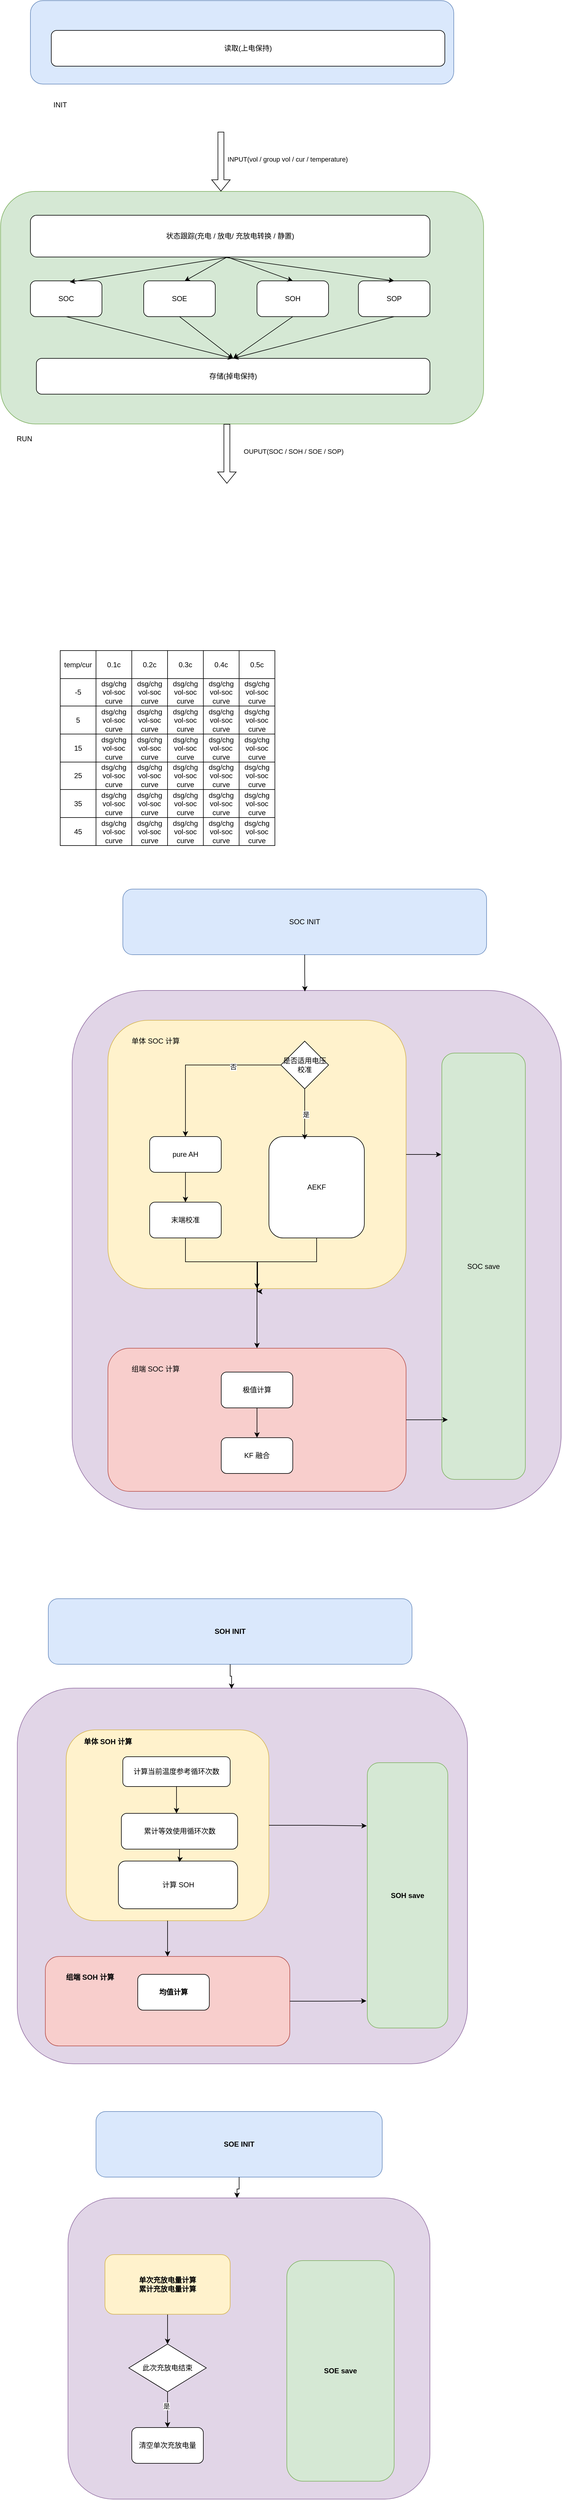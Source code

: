 <mxfile version="26.0.4">
  <diagram name="Page-1" id="31JKt_lZGiEf4TpAlraY">
    <mxGraphModel dx="1433" dy="1161" grid="1" gridSize="10" guides="1" tooltips="1" connect="1" arrows="1" fold="1" page="1" pageScale="1" pageWidth="850" pageHeight="1100" math="0" shadow="0">
      <root>
        <mxCell id="0" />
        <mxCell id="1" parent="0" />
        <mxCell id="JDpjnnhHoQwIafvol6ZJ-20" value="" style="rounded=1;whiteSpace=wrap;html=1;fillColor=#e1d5e7;strokeColor=#9673a6;" vertex="1" parent="1">
          <mxGeometry x="140" y="1710" width="820" height="870" as="geometry" />
        </mxCell>
        <mxCell id="1OvQ8xFT4X2jdjfE-QMB-2" value="" style="rounded=1;whiteSpace=wrap;html=1;fillColor=#d5e8d4;strokeColor=#82b366;" parent="1" vertex="1">
          <mxGeometry x="20" y="370" width="810" height="390" as="geometry" />
        </mxCell>
        <mxCell id="1OvQ8xFT4X2jdjfE-QMB-3" value="SOC" style="rounded=1;whiteSpace=wrap;html=1;" parent="1" vertex="1">
          <mxGeometry x="70" y="520" width="120" height="60" as="geometry" />
        </mxCell>
        <mxCell id="1OvQ8xFT4X2jdjfE-QMB-4" value="SOE" style="rounded=1;whiteSpace=wrap;html=1;" parent="1" vertex="1">
          <mxGeometry x="260" y="520" width="120" height="60" as="geometry" />
        </mxCell>
        <mxCell id="1OvQ8xFT4X2jdjfE-QMB-5" value="SOH" style="rounded=1;whiteSpace=wrap;html=1;" parent="1" vertex="1">
          <mxGeometry x="450" y="520" width="120" height="60" as="geometry" />
        </mxCell>
        <mxCell id="1OvQ8xFT4X2jdjfE-QMB-6" value="SOP" style="rounded=1;whiteSpace=wrap;html=1;" parent="1" vertex="1">
          <mxGeometry x="620" y="520" width="120" height="60" as="geometry" />
        </mxCell>
        <mxCell id="1OvQ8xFT4X2jdjfE-QMB-7" value="状态跟踪(充电 / 放电/ 充放电转换 / 静置)" style="rounded=1;whiteSpace=wrap;html=1;" parent="1" vertex="1">
          <mxGeometry x="70" y="410" width="670" height="70" as="geometry" />
        </mxCell>
        <mxCell id="1OvQ8xFT4X2jdjfE-QMB-8" value="存储(掉电保持)" style="rounded=1;whiteSpace=wrap;html=1;" parent="1" vertex="1">
          <mxGeometry x="80" y="650" width="660" height="60" as="geometry" />
        </mxCell>
        <mxCell id="1OvQ8xFT4X2jdjfE-QMB-9" value="" style="shape=flexArrow;endArrow=classic;html=1;rounded=0;" parent="1" edge="1">
          <mxGeometry width="50" height="50" relative="1" as="geometry">
            <mxPoint x="389.5" y="270" as="sourcePoint" />
            <mxPoint x="389.5" y="370" as="targetPoint" />
          </mxGeometry>
        </mxCell>
        <mxCell id="1OvQ8xFT4X2jdjfE-QMB-10" value="INPUT(vol / group vol / cur / temperature)" style="edgeLabel;html=1;align=center;verticalAlign=middle;resizable=0;points=[];" parent="1OvQ8xFT4X2jdjfE-QMB-9" vertex="1" connectable="0">
          <mxGeometry x="-0.08" y="1" relative="1" as="geometry">
            <mxPoint x="110" as="offset" />
          </mxGeometry>
        </mxCell>
        <mxCell id="1OvQ8xFT4X2jdjfE-QMB-13" value="" style="shape=flexArrow;endArrow=classic;html=1;rounded=0;" parent="1" edge="1">
          <mxGeometry width="50" height="50" relative="1" as="geometry">
            <mxPoint x="399.5" y="760" as="sourcePoint" />
            <mxPoint x="399.5" y="860" as="targetPoint" />
          </mxGeometry>
        </mxCell>
        <mxCell id="1OvQ8xFT4X2jdjfE-QMB-14" value="OUPUT(SOC / SOH / SOE / SOP)" style="edgeLabel;html=1;align=center;verticalAlign=middle;resizable=0;points=[];" parent="1OvQ8xFT4X2jdjfE-QMB-13" vertex="1" connectable="0">
          <mxGeometry x="-0.08" y="1" relative="1" as="geometry">
            <mxPoint x="110" as="offset" />
          </mxGeometry>
        </mxCell>
        <mxCell id="1OvQ8xFT4X2jdjfE-QMB-15" value="" style="rounded=1;whiteSpace=wrap;html=1;fillColor=#dae8fc;strokeColor=#6c8ebf;" parent="1" vertex="1">
          <mxGeometry x="70" y="50" width="710" height="140" as="geometry" />
        </mxCell>
        <mxCell id="1OvQ8xFT4X2jdjfE-QMB-17" value="RUN" style="text;html=1;align=center;verticalAlign=middle;whiteSpace=wrap;rounded=0;" parent="1" vertex="1">
          <mxGeometry x="30" y="770" width="60" height="30" as="geometry" />
        </mxCell>
        <mxCell id="1OvQ8xFT4X2jdjfE-QMB-18" value="读取(上电保持)" style="rounded=1;whiteSpace=wrap;html=1;" parent="1" vertex="1">
          <mxGeometry x="105" y="100" width="660" height="60" as="geometry" />
        </mxCell>
        <mxCell id="1OvQ8xFT4X2jdjfE-QMB-19" value="INIT" style="text;html=1;align=center;verticalAlign=middle;whiteSpace=wrap;rounded=0;" parent="1" vertex="1">
          <mxGeometry x="90" y="210" width="60" height="30" as="geometry" />
        </mxCell>
        <mxCell id="1OvQ8xFT4X2jdjfE-QMB-20" value="" style="endArrow=classic;html=1;rounded=0;entryX=0.551;entryY=0.033;entryDx=0;entryDy=0;entryPerimeter=0;exitX=0.5;exitY=1;exitDx=0;exitDy=0;" parent="1" source="1OvQ8xFT4X2jdjfE-QMB-7" target="1OvQ8xFT4X2jdjfE-QMB-3" edge="1">
          <mxGeometry width="50" height="50" relative="1" as="geometry">
            <mxPoint x="430" y="520" as="sourcePoint" />
            <mxPoint x="480" y="470" as="targetPoint" />
          </mxGeometry>
        </mxCell>
        <mxCell id="1OvQ8xFT4X2jdjfE-QMB-21" value="" style="endArrow=classic;html=1;rounded=0;entryX=0.572;entryY=0.006;entryDx=0;entryDy=0;entryPerimeter=0;" parent="1" target="1OvQ8xFT4X2jdjfE-QMB-4" edge="1">
          <mxGeometry width="50" height="50" relative="1" as="geometry">
            <mxPoint x="400" y="480" as="sourcePoint" />
            <mxPoint x="480" y="470" as="targetPoint" />
          </mxGeometry>
        </mxCell>
        <mxCell id="1OvQ8xFT4X2jdjfE-QMB-22" value="" style="endArrow=classic;html=1;rounded=0;entryX=0.5;entryY=0;entryDx=0;entryDy=0;" parent="1" target="1OvQ8xFT4X2jdjfE-QMB-5" edge="1">
          <mxGeometry width="50" height="50" relative="1" as="geometry">
            <mxPoint x="400" y="480" as="sourcePoint" />
            <mxPoint x="480" y="470" as="targetPoint" />
          </mxGeometry>
        </mxCell>
        <mxCell id="1OvQ8xFT4X2jdjfE-QMB-23" value="" style="endArrow=classic;html=1;rounded=0;exitX=0.493;exitY=1.017;exitDx=0;exitDy=0;exitPerimeter=0;entryX=0.5;entryY=0;entryDx=0;entryDy=0;" parent="1" source="1OvQ8xFT4X2jdjfE-QMB-7" target="1OvQ8xFT4X2jdjfE-QMB-6" edge="1">
          <mxGeometry width="50" height="50" relative="1" as="geometry">
            <mxPoint x="430" y="520" as="sourcePoint" />
            <mxPoint x="480" y="470" as="targetPoint" />
          </mxGeometry>
        </mxCell>
        <mxCell id="1OvQ8xFT4X2jdjfE-QMB-24" value="" style="endArrow=classic;html=1;rounded=0;exitX=0.5;exitY=1;exitDx=0;exitDy=0;entryX=0.5;entryY=0;entryDx=0;entryDy=0;" parent="1" source="1OvQ8xFT4X2jdjfE-QMB-3" target="1OvQ8xFT4X2jdjfE-QMB-8" edge="1">
          <mxGeometry width="50" height="50" relative="1" as="geometry">
            <mxPoint x="430" y="520" as="sourcePoint" />
            <mxPoint x="480" y="470" as="targetPoint" />
          </mxGeometry>
        </mxCell>
        <mxCell id="1OvQ8xFT4X2jdjfE-QMB-25" value="" style="endArrow=classic;html=1;rounded=0;exitX=0.5;exitY=1;exitDx=0;exitDy=0;entryX=0.5;entryY=0;entryDx=0;entryDy=0;" parent="1" source="1OvQ8xFT4X2jdjfE-QMB-4" target="1OvQ8xFT4X2jdjfE-QMB-8" edge="1">
          <mxGeometry width="50" height="50" relative="1" as="geometry">
            <mxPoint x="430" y="520" as="sourcePoint" />
            <mxPoint x="480" y="470" as="targetPoint" />
          </mxGeometry>
        </mxCell>
        <mxCell id="1OvQ8xFT4X2jdjfE-QMB-26" value="" style="endArrow=classic;html=1;rounded=0;exitX=0.5;exitY=1;exitDx=0;exitDy=0;entryX=0.5;entryY=0;entryDx=0;entryDy=0;" parent="1" source="1OvQ8xFT4X2jdjfE-QMB-5" target="1OvQ8xFT4X2jdjfE-QMB-8" edge="1">
          <mxGeometry width="50" height="50" relative="1" as="geometry">
            <mxPoint x="430" y="520" as="sourcePoint" />
            <mxPoint x="480" y="470" as="targetPoint" />
          </mxGeometry>
        </mxCell>
        <mxCell id="1OvQ8xFT4X2jdjfE-QMB-28" value="" style="endArrow=classic;html=1;rounded=0;exitX=0.5;exitY=1;exitDx=0;exitDy=0;entryX=0.5;entryY=0;entryDx=0;entryDy=0;" parent="1" source="1OvQ8xFT4X2jdjfE-QMB-6" target="1OvQ8xFT4X2jdjfE-QMB-8" edge="1">
          <mxGeometry width="50" height="50" relative="1" as="geometry">
            <mxPoint x="430" y="520" as="sourcePoint" />
            <mxPoint x="480" y="470" as="targetPoint" />
          </mxGeometry>
        </mxCell>
        <mxCell id="WwOm02AWMQxKELXexbng-1" value="" style="childLayout=tableLayout;recursiveResize=0;shadow=0;fillColor=none;" parent="1" vertex="1">
          <mxGeometry x="120" y="1140" width="180" height="140" as="geometry" />
        </mxCell>
        <mxCell id="WwOm02AWMQxKELXexbng-2" value="" style="shape=tableRow;horizontal=0;startSize=0;swimlaneHead=0;swimlaneBody=0;top=0;left=0;bottom=0;right=0;dropTarget=0;collapsible=0;recursiveResize=0;expand=0;fontStyle=0;fillColor=none;strokeColor=inherit;" parent="WwOm02AWMQxKELXexbng-1" vertex="1">
          <mxGeometry width="180" height="47" as="geometry" />
        </mxCell>
        <mxCell id="WwOm02AWMQxKELXexbng-3" value="temp/cur" style="connectable=0;recursiveResize=0;strokeColor=inherit;fillColor=none;align=center;whiteSpace=wrap;html=1;" parent="WwOm02AWMQxKELXexbng-2" vertex="1">
          <mxGeometry width="60" height="47" as="geometry">
            <mxRectangle width="60" height="47" as="alternateBounds" />
          </mxGeometry>
        </mxCell>
        <mxCell id="WwOm02AWMQxKELXexbng-4" value="0.1c" style="connectable=0;recursiveResize=0;strokeColor=inherit;fillColor=none;align=center;whiteSpace=wrap;html=1;" parent="WwOm02AWMQxKELXexbng-2" vertex="1">
          <mxGeometry x="60" width="60" height="47" as="geometry">
            <mxRectangle width="60" height="47" as="alternateBounds" />
          </mxGeometry>
        </mxCell>
        <mxCell id="WwOm02AWMQxKELXexbng-5" value="0.2c" style="connectable=0;recursiveResize=0;strokeColor=inherit;fillColor=none;align=center;whiteSpace=wrap;html=1;" parent="WwOm02AWMQxKELXexbng-2" vertex="1">
          <mxGeometry x="120" width="60" height="47" as="geometry">
            <mxRectangle width="60" height="47" as="alternateBounds" />
          </mxGeometry>
        </mxCell>
        <mxCell id="WwOm02AWMQxKELXexbng-6" style="shape=tableRow;horizontal=0;startSize=0;swimlaneHead=0;swimlaneBody=0;top=0;left=0;bottom=0;right=0;dropTarget=0;collapsible=0;recursiveResize=0;expand=0;fontStyle=0;fillColor=none;strokeColor=inherit;" parent="WwOm02AWMQxKELXexbng-1" vertex="1">
          <mxGeometry y="47" width="180" height="46" as="geometry" />
        </mxCell>
        <mxCell id="WwOm02AWMQxKELXexbng-7" value="-5" style="connectable=0;recursiveResize=0;strokeColor=inherit;fillColor=none;align=center;whiteSpace=wrap;html=1;" parent="WwOm02AWMQxKELXexbng-6" vertex="1">
          <mxGeometry width="60" height="46" as="geometry">
            <mxRectangle width="60" height="46" as="alternateBounds" />
          </mxGeometry>
        </mxCell>
        <mxCell id="WwOm02AWMQxKELXexbng-8" value="dsg/chg vol-soc curve" style="connectable=0;recursiveResize=0;strokeColor=inherit;fillColor=none;align=center;whiteSpace=wrap;html=1;" parent="WwOm02AWMQxKELXexbng-6" vertex="1">
          <mxGeometry x="60" width="60" height="46" as="geometry">
            <mxRectangle width="60" height="46" as="alternateBounds" />
          </mxGeometry>
        </mxCell>
        <mxCell id="WwOm02AWMQxKELXexbng-9" value="dsg/chg vol-soc curve" style="connectable=0;recursiveResize=0;strokeColor=inherit;fillColor=none;align=center;whiteSpace=wrap;html=1;" parent="WwOm02AWMQxKELXexbng-6" vertex="1">
          <mxGeometry x="120" width="60" height="46" as="geometry">
            <mxRectangle width="60" height="46" as="alternateBounds" />
          </mxGeometry>
        </mxCell>
        <mxCell id="WwOm02AWMQxKELXexbng-10" style="shape=tableRow;horizontal=0;startSize=0;swimlaneHead=0;swimlaneBody=0;top=0;left=0;bottom=0;right=0;dropTarget=0;collapsible=0;recursiveResize=0;expand=0;fontStyle=0;fillColor=none;strokeColor=inherit;" parent="WwOm02AWMQxKELXexbng-1" vertex="1">
          <mxGeometry y="93" width="180" height="47" as="geometry" />
        </mxCell>
        <mxCell id="WwOm02AWMQxKELXexbng-11" value="5" style="connectable=0;recursiveResize=0;strokeColor=inherit;fillColor=none;align=center;whiteSpace=wrap;html=1;" parent="WwOm02AWMQxKELXexbng-10" vertex="1">
          <mxGeometry width="60" height="47" as="geometry">
            <mxRectangle width="60" height="47" as="alternateBounds" />
          </mxGeometry>
        </mxCell>
        <mxCell id="WwOm02AWMQxKELXexbng-12" value="dsg/chg vol-soc curve" style="connectable=0;recursiveResize=0;strokeColor=inherit;fillColor=none;align=center;whiteSpace=wrap;html=1;" parent="WwOm02AWMQxKELXexbng-10" vertex="1">
          <mxGeometry x="60" width="60" height="47" as="geometry">
            <mxRectangle width="60" height="47" as="alternateBounds" />
          </mxGeometry>
        </mxCell>
        <mxCell id="WwOm02AWMQxKELXexbng-13" value="dsg/chg vol-soc curve" style="connectable=0;recursiveResize=0;strokeColor=inherit;fillColor=none;align=center;whiteSpace=wrap;html=1;" parent="WwOm02AWMQxKELXexbng-10" vertex="1">
          <mxGeometry x="120" width="60" height="47" as="geometry">
            <mxRectangle width="60" height="47" as="alternateBounds" />
          </mxGeometry>
        </mxCell>
        <mxCell id="WwOm02AWMQxKELXexbng-14" value="" style="childLayout=tableLayout;recursiveResize=0;shadow=0;fillColor=none;" parent="1" vertex="1">
          <mxGeometry x="300" y="1140" width="180" height="140" as="geometry" />
        </mxCell>
        <mxCell id="WwOm02AWMQxKELXexbng-15" value="" style="shape=tableRow;horizontal=0;startSize=0;swimlaneHead=0;swimlaneBody=0;top=0;left=0;bottom=0;right=0;dropTarget=0;collapsible=0;recursiveResize=0;expand=0;fontStyle=0;fillColor=none;strokeColor=inherit;" parent="WwOm02AWMQxKELXexbng-14" vertex="1">
          <mxGeometry width="180" height="47" as="geometry" />
        </mxCell>
        <mxCell id="WwOm02AWMQxKELXexbng-16" value="0.3c" style="connectable=0;recursiveResize=0;strokeColor=inherit;fillColor=none;align=center;whiteSpace=wrap;html=1;" parent="WwOm02AWMQxKELXexbng-15" vertex="1">
          <mxGeometry width="60" height="47" as="geometry">
            <mxRectangle width="60" height="47" as="alternateBounds" />
          </mxGeometry>
        </mxCell>
        <mxCell id="WwOm02AWMQxKELXexbng-17" value="0.4c" style="connectable=0;recursiveResize=0;strokeColor=inherit;fillColor=none;align=center;whiteSpace=wrap;html=1;" parent="WwOm02AWMQxKELXexbng-15" vertex="1">
          <mxGeometry x="60" width="60" height="47" as="geometry">
            <mxRectangle width="60" height="47" as="alternateBounds" />
          </mxGeometry>
        </mxCell>
        <mxCell id="WwOm02AWMQxKELXexbng-18" value="0.5c" style="connectable=0;recursiveResize=0;strokeColor=inherit;fillColor=none;align=center;whiteSpace=wrap;html=1;" parent="WwOm02AWMQxKELXexbng-15" vertex="1">
          <mxGeometry x="120" width="60" height="47" as="geometry">
            <mxRectangle width="60" height="47" as="alternateBounds" />
          </mxGeometry>
        </mxCell>
        <mxCell id="WwOm02AWMQxKELXexbng-19" style="shape=tableRow;horizontal=0;startSize=0;swimlaneHead=0;swimlaneBody=0;top=0;left=0;bottom=0;right=0;dropTarget=0;collapsible=0;recursiveResize=0;expand=0;fontStyle=0;fillColor=none;strokeColor=inherit;" parent="WwOm02AWMQxKELXexbng-14" vertex="1">
          <mxGeometry y="47" width="180" height="46" as="geometry" />
        </mxCell>
        <mxCell id="WwOm02AWMQxKELXexbng-20" value="dsg/chg vol-soc curve" style="connectable=0;recursiveResize=0;strokeColor=inherit;fillColor=none;align=center;whiteSpace=wrap;html=1;" parent="WwOm02AWMQxKELXexbng-19" vertex="1">
          <mxGeometry width="60" height="46" as="geometry">
            <mxRectangle width="60" height="46" as="alternateBounds" />
          </mxGeometry>
        </mxCell>
        <mxCell id="WwOm02AWMQxKELXexbng-21" value="dsg/chg vol-soc curve" style="connectable=0;recursiveResize=0;strokeColor=inherit;fillColor=none;align=center;whiteSpace=wrap;html=1;" parent="WwOm02AWMQxKELXexbng-19" vertex="1">
          <mxGeometry x="60" width="60" height="46" as="geometry">
            <mxRectangle width="60" height="46" as="alternateBounds" />
          </mxGeometry>
        </mxCell>
        <mxCell id="WwOm02AWMQxKELXexbng-22" value="dsg/chg vol-soc curve" style="connectable=0;recursiveResize=0;strokeColor=inherit;fillColor=none;align=center;whiteSpace=wrap;html=1;" parent="WwOm02AWMQxKELXexbng-19" vertex="1">
          <mxGeometry x="120" width="60" height="46" as="geometry">
            <mxRectangle width="60" height="46" as="alternateBounds" />
          </mxGeometry>
        </mxCell>
        <mxCell id="WwOm02AWMQxKELXexbng-23" style="shape=tableRow;horizontal=0;startSize=0;swimlaneHead=0;swimlaneBody=0;top=0;left=0;bottom=0;right=0;dropTarget=0;collapsible=0;recursiveResize=0;expand=0;fontStyle=0;fillColor=none;strokeColor=inherit;" parent="WwOm02AWMQxKELXexbng-14" vertex="1">
          <mxGeometry y="93" width="180" height="47" as="geometry" />
        </mxCell>
        <mxCell id="WwOm02AWMQxKELXexbng-24" value="dsg/chg vol-soc curve" style="connectable=0;recursiveResize=0;strokeColor=inherit;fillColor=none;align=center;whiteSpace=wrap;html=1;" parent="WwOm02AWMQxKELXexbng-23" vertex="1">
          <mxGeometry width="60" height="47" as="geometry">
            <mxRectangle width="60" height="47" as="alternateBounds" />
          </mxGeometry>
        </mxCell>
        <mxCell id="WwOm02AWMQxKELXexbng-25" value="dsg/chg vol-soc curve" style="connectable=0;recursiveResize=0;strokeColor=inherit;fillColor=none;align=center;whiteSpace=wrap;html=1;" parent="WwOm02AWMQxKELXexbng-23" vertex="1">
          <mxGeometry x="60" width="60" height="47" as="geometry">
            <mxRectangle width="60" height="47" as="alternateBounds" />
          </mxGeometry>
        </mxCell>
        <mxCell id="WwOm02AWMQxKELXexbng-26" value="dsg/chg vol-soc curve" style="connectable=0;recursiveResize=0;strokeColor=inherit;fillColor=none;align=center;whiteSpace=wrap;html=1;" parent="WwOm02AWMQxKELXexbng-23" vertex="1">
          <mxGeometry x="120" width="60" height="47" as="geometry">
            <mxRectangle width="60" height="47" as="alternateBounds" />
          </mxGeometry>
        </mxCell>
        <mxCell id="WwOm02AWMQxKELXexbng-27" value="" style="childLayout=tableLayout;recursiveResize=0;shadow=0;fillColor=none;" parent="1" vertex="1">
          <mxGeometry x="120" y="1280" width="180" height="140" as="geometry" />
        </mxCell>
        <mxCell id="WwOm02AWMQxKELXexbng-28" value="" style="shape=tableRow;horizontal=0;startSize=0;swimlaneHead=0;swimlaneBody=0;top=0;left=0;bottom=0;right=0;dropTarget=0;collapsible=0;recursiveResize=0;expand=0;fontStyle=0;fillColor=none;strokeColor=inherit;" parent="WwOm02AWMQxKELXexbng-27" vertex="1">
          <mxGeometry width="180" height="47" as="geometry" />
        </mxCell>
        <mxCell id="WwOm02AWMQxKELXexbng-29" value="15" style="connectable=0;recursiveResize=0;strokeColor=inherit;fillColor=none;align=center;whiteSpace=wrap;html=1;" parent="WwOm02AWMQxKELXexbng-28" vertex="1">
          <mxGeometry width="60" height="47" as="geometry">
            <mxRectangle width="60" height="47" as="alternateBounds" />
          </mxGeometry>
        </mxCell>
        <mxCell id="WwOm02AWMQxKELXexbng-30" value="dsg/chg vol-soc curve" style="connectable=0;recursiveResize=0;strokeColor=inherit;fillColor=none;align=center;whiteSpace=wrap;html=1;" parent="WwOm02AWMQxKELXexbng-28" vertex="1">
          <mxGeometry x="60" width="60" height="47" as="geometry">
            <mxRectangle width="60" height="47" as="alternateBounds" />
          </mxGeometry>
        </mxCell>
        <mxCell id="WwOm02AWMQxKELXexbng-31" value="dsg/chg vol-soc curve" style="connectable=0;recursiveResize=0;strokeColor=inherit;fillColor=none;align=center;whiteSpace=wrap;html=1;" parent="WwOm02AWMQxKELXexbng-28" vertex="1">
          <mxGeometry x="120" width="60" height="47" as="geometry">
            <mxRectangle width="60" height="47" as="alternateBounds" />
          </mxGeometry>
        </mxCell>
        <mxCell id="WwOm02AWMQxKELXexbng-32" style="shape=tableRow;horizontal=0;startSize=0;swimlaneHead=0;swimlaneBody=0;top=0;left=0;bottom=0;right=0;dropTarget=0;collapsible=0;recursiveResize=0;expand=0;fontStyle=0;fillColor=none;strokeColor=inherit;" parent="WwOm02AWMQxKELXexbng-27" vertex="1">
          <mxGeometry y="47" width="180" height="46" as="geometry" />
        </mxCell>
        <mxCell id="WwOm02AWMQxKELXexbng-33" value="25" style="connectable=0;recursiveResize=0;strokeColor=inherit;fillColor=none;align=center;whiteSpace=wrap;html=1;" parent="WwOm02AWMQxKELXexbng-32" vertex="1">
          <mxGeometry width="60" height="46" as="geometry">
            <mxRectangle width="60" height="46" as="alternateBounds" />
          </mxGeometry>
        </mxCell>
        <mxCell id="WwOm02AWMQxKELXexbng-34" value="dsg/chg vol-soc curve" style="connectable=0;recursiveResize=0;strokeColor=inherit;fillColor=none;align=center;whiteSpace=wrap;html=1;" parent="WwOm02AWMQxKELXexbng-32" vertex="1">
          <mxGeometry x="60" width="60" height="46" as="geometry">
            <mxRectangle width="60" height="46" as="alternateBounds" />
          </mxGeometry>
        </mxCell>
        <mxCell id="WwOm02AWMQxKELXexbng-35" value="dsg/chg vol-soc curve" style="connectable=0;recursiveResize=0;strokeColor=inherit;fillColor=none;align=center;whiteSpace=wrap;html=1;" parent="WwOm02AWMQxKELXexbng-32" vertex="1">
          <mxGeometry x="120" width="60" height="46" as="geometry">
            <mxRectangle width="60" height="46" as="alternateBounds" />
          </mxGeometry>
        </mxCell>
        <mxCell id="WwOm02AWMQxKELXexbng-36" style="shape=tableRow;horizontal=0;startSize=0;swimlaneHead=0;swimlaneBody=0;top=0;left=0;bottom=0;right=0;dropTarget=0;collapsible=0;recursiveResize=0;expand=0;fontStyle=0;fillColor=none;strokeColor=inherit;" parent="WwOm02AWMQxKELXexbng-27" vertex="1">
          <mxGeometry y="93" width="180" height="47" as="geometry" />
        </mxCell>
        <mxCell id="WwOm02AWMQxKELXexbng-37" value="35" style="connectable=0;recursiveResize=0;strokeColor=inherit;fillColor=none;align=center;whiteSpace=wrap;html=1;" parent="WwOm02AWMQxKELXexbng-36" vertex="1">
          <mxGeometry width="60" height="47" as="geometry">
            <mxRectangle width="60" height="47" as="alternateBounds" />
          </mxGeometry>
        </mxCell>
        <mxCell id="WwOm02AWMQxKELXexbng-38" value="dsg/chg vol-soc curve" style="connectable=0;recursiveResize=0;strokeColor=inherit;fillColor=none;align=center;whiteSpace=wrap;html=1;" parent="WwOm02AWMQxKELXexbng-36" vertex="1">
          <mxGeometry x="60" width="60" height="47" as="geometry">
            <mxRectangle width="60" height="47" as="alternateBounds" />
          </mxGeometry>
        </mxCell>
        <mxCell id="WwOm02AWMQxKELXexbng-39" value="dsg/chg vol-soc curve" style="connectable=0;recursiveResize=0;strokeColor=inherit;fillColor=none;align=center;whiteSpace=wrap;html=1;" parent="WwOm02AWMQxKELXexbng-36" vertex="1">
          <mxGeometry x="120" width="60" height="47" as="geometry">
            <mxRectangle width="60" height="47" as="alternateBounds" />
          </mxGeometry>
        </mxCell>
        <mxCell id="WwOm02AWMQxKELXexbng-40" value="" style="childLayout=tableLayout;recursiveResize=0;shadow=0;fillColor=none;" parent="1" vertex="1">
          <mxGeometry x="300" y="1280" width="180" height="140" as="geometry" />
        </mxCell>
        <mxCell id="WwOm02AWMQxKELXexbng-41" value="" style="shape=tableRow;horizontal=0;startSize=0;swimlaneHead=0;swimlaneBody=0;top=0;left=0;bottom=0;right=0;dropTarget=0;collapsible=0;recursiveResize=0;expand=0;fontStyle=0;fillColor=none;strokeColor=inherit;" parent="WwOm02AWMQxKELXexbng-40" vertex="1">
          <mxGeometry width="180" height="47" as="geometry" />
        </mxCell>
        <mxCell id="WwOm02AWMQxKELXexbng-42" value="dsg/chg vol-soc curve" style="connectable=0;recursiveResize=0;strokeColor=inherit;fillColor=none;align=center;whiteSpace=wrap;html=1;" parent="WwOm02AWMQxKELXexbng-41" vertex="1">
          <mxGeometry width="60" height="47" as="geometry">
            <mxRectangle width="60" height="47" as="alternateBounds" />
          </mxGeometry>
        </mxCell>
        <mxCell id="WwOm02AWMQxKELXexbng-43" value="dsg/chg vol-soc curve" style="connectable=0;recursiveResize=0;strokeColor=inherit;fillColor=none;align=center;whiteSpace=wrap;html=1;" parent="WwOm02AWMQxKELXexbng-41" vertex="1">
          <mxGeometry x="60" width="60" height="47" as="geometry">
            <mxRectangle width="60" height="47" as="alternateBounds" />
          </mxGeometry>
        </mxCell>
        <mxCell id="WwOm02AWMQxKELXexbng-44" value="dsg/chg vol-soc curve" style="connectable=0;recursiveResize=0;strokeColor=inherit;fillColor=none;align=center;whiteSpace=wrap;html=1;" parent="WwOm02AWMQxKELXexbng-41" vertex="1">
          <mxGeometry x="120" width="60" height="47" as="geometry">
            <mxRectangle width="60" height="47" as="alternateBounds" />
          </mxGeometry>
        </mxCell>
        <mxCell id="WwOm02AWMQxKELXexbng-45" style="shape=tableRow;horizontal=0;startSize=0;swimlaneHead=0;swimlaneBody=0;top=0;left=0;bottom=0;right=0;dropTarget=0;collapsible=0;recursiveResize=0;expand=0;fontStyle=0;fillColor=none;strokeColor=inherit;" parent="WwOm02AWMQxKELXexbng-40" vertex="1">
          <mxGeometry y="47" width="180" height="46" as="geometry" />
        </mxCell>
        <mxCell id="WwOm02AWMQxKELXexbng-46" value="dsg/chg vol-soc curve" style="connectable=0;recursiveResize=0;strokeColor=inherit;fillColor=none;align=center;whiteSpace=wrap;html=1;" parent="WwOm02AWMQxKELXexbng-45" vertex="1">
          <mxGeometry width="60" height="46" as="geometry">
            <mxRectangle width="60" height="46" as="alternateBounds" />
          </mxGeometry>
        </mxCell>
        <mxCell id="WwOm02AWMQxKELXexbng-47" value="dsg/chg vol-soc curve" style="connectable=0;recursiveResize=0;strokeColor=inherit;fillColor=none;align=center;whiteSpace=wrap;html=1;" parent="WwOm02AWMQxKELXexbng-45" vertex="1">
          <mxGeometry x="60" width="60" height="46" as="geometry">
            <mxRectangle width="60" height="46" as="alternateBounds" />
          </mxGeometry>
        </mxCell>
        <mxCell id="WwOm02AWMQxKELXexbng-48" value="dsg/chg vol-soc curve" style="connectable=0;recursiveResize=0;strokeColor=inherit;fillColor=none;align=center;whiteSpace=wrap;html=1;" parent="WwOm02AWMQxKELXexbng-45" vertex="1">
          <mxGeometry x="120" width="60" height="46" as="geometry">
            <mxRectangle width="60" height="46" as="alternateBounds" />
          </mxGeometry>
        </mxCell>
        <mxCell id="WwOm02AWMQxKELXexbng-49" style="shape=tableRow;horizontal=0;startSize=0;swimlaneHead=0;swimlaneBody=0;top=0;left=0;bottom=0;right=0;dropTarget=0;collapsible=0;recursiveResize=0;expand=0;fontStyle=0;fillColor=none;strokeColor=inherit;" parent="WwOm02AWMQxKELXexbng-40" vertex="1">
          <mxGeometry y="93" width="180" height="47" as="geometry" />
        </mxCell>
        <mxCell id="WwOm02AWMQxKELXexbng-50" value="dsg/chg vol-soc curve" style="connectable=0;recursiveResize=0;strokeColor=inherit;fillColor=none;align=center;whiteSpace=wrap;html=1;" parent="WwOm02AWMQxKELXexbng-49" vertex="1">
          <mxGeometry width="60" height="47" as="geometry">
            <mxRectangle width="60" height="47" as="alternateBounds" />
          </mxGeometry>
        </mxCell>
        <mxCell id="WwOm02AWMQxKELXexbng-51" value="dsg/chg vol-soc curve" style="connectable=0;recursiveResize=0;strokeColor=inherit;fillColor=none;align=center;whiteSpace=wrap;html=1;" parent="WwOm02AWMQxKELXexbng-49" vertex="1">
          <mxGeometry x="60" width="60" height="47" as="geometry">
            <mxRectangle width="60" height="47" as="alternateBounds" />
          </mxGeometry>
        </mxCell>
        <mxCell id="WwOm02AWMQxKELXexbng-52" value="dsg/chg vol-soc curve" style="connectable=0;recursiveResize=0;strokeColor=inherit;fillColor=none;align=center;whiteSpace=wrap;html=1;" parent="WwOm02AWMQxKELXexbng-49" vertex="1">
          <mxGeometry x="120" width="60" height="47" as="geometry">
            <mxRectangle width="60" height="47" as="alternateBounds" />
          </mxGeometry>
        </mxCell>
        <mxCell id="WwOm02AWMQxKELXexbng-53" value="" style="childLayout=tableLayout;recursiveResize=0;shadow=0;fillColor=none;" parent="1" vertex="1">
          <mxGeometry x="120" y="1420" width="180" height="47" as="geometry" />
        </mxCell>
        <mxCell id="WwOm02AWMQxKELXexbng-54" value="" style="shape=tableRow;horizontal=0;startSize=0;swimlaneHead=0;swimlaneBody=0;top=0;left=0;bottom=0;right=0;dropTarget=0;collapsible=0;recursiveResize=0;expand=0;fontStyle=0;fillColor=none;strokeColor=inherit;" parent="WwOm02AWMQxKELXexbng-53" vertex="1">
          <mxGeometry width="180" height="47" as="geometry" />
        </mxCell>
        <mxCell id="WwOm02AWMQxKELXexbng-55" value="45" style="connectable=0;recursiveResize=0;strokeColor=inherit;fillColor=none;align=center;whiteSpace=wrap;html=1;" parent="WwOm02AWMQxKELXexbng-54" vertex="1">
          <mxGeometry width="60" height="47" as="geometry">
            <mxRectangle width="60" height="47" as="alternateBounds" />
          </mxGeometry>
        </mxCell>
        <mxCell id="WwOm02AWMQxKELXexbng-56" value="dsg/chg vol-soc curve" style="connectable=0;recursiveResize=0;strokeColor=inherit;fillColor=none;align=center;whiteSpace=wrap;html=1;" parent="WwOm02AWMQxKELXexbng-54" vertex="1">
          <mxGeometry x="60" width="60" height="47" as="geometry">
            <mxRectangle width="60" height="47" as="alternateBounds" />
          </mxGeometry>
        </mxCell>
        <mxCell id="WwOm02AWMQxKELXexbng-57" value="dsg/chg vol-soc curve" style="connectable=0;recursiveResize=0;strokeColor=inherit;fillColor=none;align=center;whiteSpace=wrap;html=1;" parent="WwOm02AWMQxKELXexbng-54" vertex="1">
          <mxGeometry x="120" width="60" height="47" as="geometry">
            <mxRectangle width="60" height="47" as="alternateBounds" />
          </mxGeometry>
        </mxCell>
        <mxCell id="WwOm02AWMQxKELXexbng-66" value="" style="childLayout=tableLayout;recursiveResize=0;shadow=0;fillColor=none;" parent="1" vertex="1">
          <mxGeometry x="300" y="1420" width="180" height="47" as="geometry" />
        </mxCell>
        <mxCell id="WwOm02AWMQxKELXexbng-67" value="" style="shape=tableRow;horizontal=0;startSize=0;swimlaneHead=0;swimlaneBody=0;top=0;left=0;bottom=0;right=0;dropTarget=0;collapsible=0;recursiveResize=0;expand=0;fontStyle=0;fillColor=none;strokeColor=inherit;" parent="WwOm02AWMQxKELXexbng-66" vertex="1">
          <mxGeometry width="180" height="47" as="geometry" />
        </mxCell>
        <mxCell id="WwOm02AWMQxKELXexbng-68" value="dsg/chg vol-soc curve" style="connectable=0;recursiveResize=0;strokeColor=inherit;fillColor=none;align=center;whiteSpace=wrap;html=1;" parent="WwOm02AWMQxKELXexbng-67" vertex="1">
          <mxGeometry width="60" height="47" as="geometry">
            <mxRectangle width="60" height="47" as="alternateBounds" />
          </mxGeometry>
        </mxCell>
        <mxCell id="WwOm02AWMQxKELXexbng-69" value="dsg/chg vol-soc curve" style="connectable=0;recursiveResize=0;strokeColor=inherit;fillColor=none;align=center;whiteSpace=wrap;html=1;" parent="WwOm02AWMQxKELXexbng-67" vertex="1">
          <mxGeometry x="60" width="60" height="47" as="geometry">
            <mxRectangle width="60" height="47" as="alternateBounds" />
          </mxGeometry>
        </mxCell>
        <mxCell id="WwOm02AWMQxKELXexbng-70" value="dsg/chg vol-soc curve" style="connectable=0;recursiveResize=0;strokeColor=inherit;fillColor=none;align=center;whiteSpace=wrap;html=1;" parent="WwOm02AWMQxKELXexbng-67" vertex="1">
          <mxGeometry x="120" width="60" height="47" as="geometry">
            <mxRectangle width="60" height="47" as="alternateBounds" />
          </mxGeometry>
        </mxCell>
        <mxCell id="JDpjnnhHoQwIafvol6ZJ-1" value="" style="rounded=1;whiteSpace=wrap;html=1;fillColor=#fff2cc;strokeColor=#d6b656;" vertex="1" parent="1">
          <mxGeometry x="200" y="1760" width="500" height="450" as="geometry" />
        </mxCell>
        <mxCell id="JDpjnnhHoQwIafvol6ZJ-10" style="edgeStyle=orthogonalEdgeStyle;rounded=0;orthogonalLoop=1;jettySize=auto;html=1;exitX=0.5;exitY=1;exitDx=0;exitDy=0;entryX=0.5;entryY=0;entryDx=0;entryDy=0;" edge="1" parent="1" source="JDpjnnhHoQwIafvol6ZJ-2" target="JDpjnnhHoQwIafvol6ZJ-3">
          <mxGeometry relative="1" as="geometry" />
        </mxCell>
        <mxCell id="JDpjnnhHoQwIafvol6ZJ-2" value="pure AH" style="rounded=1;whiteSpace=wrap;html=1;" vertex="1" parent="1">
          <mxGeometry x="270" y="1955" width="120" height="60" as="geometry" />
        </mxCell>
        <mxCell id="JDpjnnhHoQwIafvol6ZJ-12" style="edgeStyle=orthogonalEdgeStyle;rounded=0;orthogonalLoop=1;jettySize=auto;html=1;" edge="1" parent="1" source="JDpjnnhHoQwIafvol6ZJ-3">
          <mxGeometry relative="1" as="geometry">
            <mxPoint x="450" y="2215" as="targetPoint" />
            <Array as="points">
              <mxPoint x="330" y="2165" />
              <mxPoint x="451" y="2165" />
            </Array>
          </mxGeometry>
        </mxCell>
        <mxCell id="JDpjnnhHoQwIafvol6ZJ-3" value="末端校准" style="rounded=1;whiteSpace=wrap;html=1;" vertex="1" parent="1">
          <mxGeometry x="270" y="2065" width="120" height="60" as="geometry" />
        </mxCell>
        <mxCell id="JDpjnnhHoQwIafvol6ZJ-11" style="edgeStyle=orthogonalEdgeStyle;rounded=0;orthogonalLoop=1;jettySize=auto;html=1;entryX=0.5;entryY=1;entryDx=0;entryDy=0;" edge="1" parent="1" source="JDpjnnhHoQwIafvol6ZJ-4" target="JDpjnnhHoQwIafvol6ZJ-1">
          <mxGeometry relative="1" as="geometry">
            <Array as="points">
              <mxPoint x="550" y="2165" />
              <mxPoint x="450" y="2165" />
            </Array>
          </mxGeometry>
        </mxCell>
        <mxCell id="JDpjnnhHoQwIafvol6ZJ-4" value="AEKF" style="rounded=1;whiteSpace=wrap;html=1;" vertex="1" parent="1">
          <mxGeometry x="470" y="1955" width="160" height="170" as="geometry" />
        </mxCell>
        <mxCell id="JDpjnnhHoQwIafvol6ZJ-7" style="edgeStyle=orthogonalEdgeStyle;rounded=0;orthogonalLoop=1;jettySize=auto;html=1;" edge="1" parent="1" source="JDpjnnhHoQwIafvol6ZJ-5" target="JDpjnnhHoQwIafvol6ZJ-2">
          <mxGeometry relative="1" as="geometry" />
        </mxCell>
        <mxCell id="JDpjnnhHoQwIafvol6ZJ-9" value="否" style="edgeLabel;html=1;align=center;verticalAlign=middle;resizable=0;points=[];" vertex="1" connectable="0" parent="JDpjnnhHoQwIafvol6ZJ-7">
          <mxGeometry x="-0.429" y="3" relative="1" as="geometry">
            <mxPoint as="offset" />
          </mxGeometry>
        </mxCell>
        <mxCell id="JDpjnnhHoQwIafvol6ZJ-5" value="是否适用电压校准" style="rhombus;whiteSpace=wrap;html=1;" vertex="1" parent="1">
          <mxGeometry x="490" y="1795" width="80" height="80" as="geometry" />
        </mxCell>
        <mxCell id="JDpjnnhHoQwIafvol6ZJ-6" style="edgeStyle=orthogonalEdgeStyle;rounded=0;orthogonalLoop=1;jettySize=auto;html=1;entryX=0.375;entryY=0.029;entryDx=0;entryDy=0;entryPerimeter=0;" edge="1" parent="1" source="JDpjnnhHoQwIafvol6ZJ-5" target="JDpjnnhHoQwIafvol6ZJ-4">
          <mxGeometry relative="1" as="geometry" />
        </mxCell>
        <mxCell id="JDpjnnhHoQwIafvol6ZJ-8" value="是" style="edgeLabel;html=1;align=center;verticalAlign=middle;resizable=0;points=[];" vertex="1" connectable="0" parent="JDpjnnhHoQwIafvol6ZJ-6">
          <mxGeometry x="0.013" y="2" relative="1" as="geometry">
            <mxPoint as="offset" />
          </mxGeometry>
        </mxCell>
        <mxCell id="JDpjnnhHoQwIafvol6ZJ-13" value="单体 SOC 计算" style="text;html=1;align=center;verticalAlign=middle;whiteSpace=wrap;rounded=0;" vertex="1" parent="1">
          <mxGeometry x="230" y="1785" width="100" height="20" as="geometry" />
        </mxCell>
        <mxCell id="JDpjnnhHoQwIafvol6ZJ-14" value="" style="rounded=1;whiteSpace=wrap;html=1;fillColor=#f8cecc;strokeColor=#b85450;" vertex="1" parent="1">
          <mxGeometry x="200" y="2310" width="500" height="240" as="geometry" />
        </mxCell>
        <mxCell id="JDpjnnhHoQwIafvol6ZJ-15" style="edgeStyle=orthogonalEdgeStyle;rounded=0;orthogonalLoop=1;jettySize=auto;html=1;" edge="1" parent="1" source="JDpjnnhHoQwIafvol6ZJ-1">
          <mxGeometry relative="1" as="geometry">
            <mxPoint x="450" y="2310" as="targetPoint" />
          </mxGeometry>
        </mxCell>
        <mxCell id="JDpjnnhHoQwIafvol6ZJ-19" style="edgeStyle=orthogonalEdgeStyle;rounded=0;orthogonalLoop=1;jettySize=auto;html=1;" edge="1" parent="1" source="JDpjnnhHoQwIafvol6ZJ-16" target="JDpjnnhHoQwIafvol6ZJ-18">
          <mxGeometry relative="1" as="geometry" />
        </mxCell>
        <mxCell id="JDpjnnhHoQwIafvol6ZJ-16" value="极值计算" style="rounded=1;whiteSpace=wrap;html=1;" vertex="1" parent="1">
          <mxGeometry x="390" y="2350" width="120" height="60" as="geometry" />
        </mxCell>
        <mxCell id="JDpjnnhHoQwIafvol6ZJ-17" value="组端 SOC 计算" style="text;html=1;align=center;verticalAlign=middle;whiteSpace=wrap;rounded=0;" vertex="1" parent="1">
          <mxGeometry x="230" y="2330" width="100" height="30" as="geometry" />
        </mxCell>
        <mxCell id="JDpjnnhHoQwIafvol6ZJ-18" value="KF 融合" style="rounded=1;whiteSpace=wrap;html=1;" vertex="1" parent="1">
          <mxGeometry x="390" y="2460" width="120" height="60" as="geometry" />
        </mxCell>
        <mxCell id="JDpjnnhHoQwIafvol6ZJ-21" value="SOC INIT" style="rounded=1;whiteSpace=wrap;html=1;fillColor=#dae8fc;strokeColor=#6c8ebf;" vertex="1" parent="1">
          <mxGeometry x="225" y="1540" width="610" height="110" as="geometry" />
        </mxCell>
        <mxCell id="JDpjnnhHoQwIafvol6ZJ-22" style="edgeStyle=orthogonalEdgeStyle;rounded=0;orthogonalLoop=1;jettySize=auto;html=1;entryX=0.476;entryY=0.002;entryDx=0;entryDy=0;entryPerimeter=0;" edge="1" parent="1" source="JDpjnnhHoQwIafvol6ZJ-21" target="JDpjnnhHoQwIafvol6ZJ-20">
          <mxGeometry relative="1" as="geometry" />
        </mxCell>
        <mxCell id="JDpjnnhHoQwIafvol6ZJ-23" value="SOC save" style="rounded=1;whiteSpace=wrap;html=1;fillColor=#d5e8d4;strokeColor=#82b366;" vertex="1" parent="1">
          <mxGeometry x="760" y="1815" width="140" height="715" as="geometry" />
        </mxCell>
        <mxCell id="JDpjnnhHoQwIafvol6ZJ-24" style="edgeStyle=orthogonalEdgeStyle;rounded=0;orthogonalLoop=1;jettySize=auto;html=1;exitX=1;exitY=0.5;exitDx=0;exitDy=0;entryX=-0.007;entryY=0.238;entryDx=0;entryDy=0;entryPerimeter=0;" edge="1" parent="1" source="JDpjnnhHoQwIafvol6ZJ-1" target="JDpjnnhHoQwIafvol6ZJ-23">
          <mxGeometry relative="1" as="geometry" />
        </mxCell>
        <mxCell id="JDpjnnhHoQwIafvol6ZJ-25" style="edgeStyle=orthogonalEdgeStyle;rounded=0;orthogonalLoop=1;jettySize=auto;html=1;entryX=0.071;entryY=0.86;entryDx=0;entryDy=0;entryPerimeter=0;" edge="1" parent="1" source="JDpjnnhHoQwIafvol6ZJ-14" target="JDpjnnhHoQwIafvol6ZJ-23">
          <mxGeometry relative="1" as="geometry" />
        </mxCell>
        <mxCell id="JDpjnnhHoQwIafvol6ZJ-26" value="" style="rounded=1;whiteSpace=wrap;html=1;fillColor=#e1d5e7;strokeColor=#9673a6;fontStyle=1" vertex="1" parent="1">
          <mxGeometry x="48" y="2880" width="755" height="630" as="geometry" />
        </mxCell>
        <mxCell id="JDpjnnhHoQwIafvol6ZJ-27" value="" style="rounded=1;whiteSpace=wrap;html=1;fillColor=#fff2cc;strokeColor=#d6b656;fontStyle=1" vertex="1" parent="1">
          <mxGeometry x="130" y="2950" width="340" height="320" as="geometry" />
        </mxCell>
        <mxCell id="JDpjnnhHoQwIafvol6ZJ-39" value="单体 SOH 计算" style="text;html=1;align=center;verticalAlign=middle;whiteSpace=wrap;rounded=0;fontStyle=1" vertex="1" parent="1">
          <mxGeometry x="150" y="2960" width="100" height="20" as="geometry" />
        </mxCell>
        <mxCell id="JDpjnnhHoQwIafvol6ZJ-40" value="" style="rounded=1;whiteSpace=wrap;html=1;fillColor=#f8cecc;strokeColor=#b85450;fontStyle=1" vertex="1" parent="1">
          <mxGeometry x="95" y="3330" width="410" height="150" as="geometry" />
        </mxCell>
        <mxCell id="JDpjnnhHoQwIafvol6ZJ-41" style="edgeStyle=orthogonalEdgeStyle;rounded=0;orthogonalLoop=1;jettySize=auto;html=1;fontStyle=1;entryX=0.5;entryY=0;entryDx=0;entryDy=0;" edge="1" parent="1" source="JDpjnnhHoQwIafvol6ZJ-27" target="JDpjnnhHoQwIafvol6ZJ-40">
          <mxGeometry relative="1" as="geometry">
            <mxPoint x="325" y="3500" as="targetPoint" />
          </mxGeometry>
        </mxCell>
        <mxCell id="JDpjnnhHoQwIafvol6ZJ-43" value="均值计算" style="rounded=1;whiteSpace=wrap;html=1;fontStyle=1" vertex="1" parent="1">
          <mxGeometry x="250" y="3360" width="120" height="60" as="geometry" />
        </mxCell>
        <mxCell id="JDpjnnhHoQwIafvol6ZJ-44" value="组端 SOH 计算" style="text;html=1;align=center;verticalAlign=middle;whiteSpace=wrap;rounded=0;fontStyle=1" vertex="1" parent="1">
          <mxGeometry x="120" y="3350" width="100" height="30" as="geometry" />
        </mxCell>
        <mxCell id="JDpjnnhHoQwIafvol6ZJ-46" value="SOH INIT" style="rounded=1;whiteSpace=wrap;html=1;fillColor=#dae8fc;strokeColor=#6c8ebf;fontStyle=1" vertex="1" parent="1">
          <mxGeometry x="100" y="2730" width="610" height="110" as="geometry" />
        </mxCell>
        <mxCell id="JDpjnnhHoQwIafvol6ZJ-47" style="edgeStyle=orthogonalEdgeStyle;rounded=0;orthogonalLoop=1;jettySize=auto;html=1;entryX=0.476;entryY=0.002;entryDx=0;entryDy=0;entryPerimeter=0;fontStyle=1" edge="1" parent="1" source="JDpjnnhHoQwIafvol6ZJ-46" target="JDpjnnhHoQwIafvol6ZJ-26">
          <mxGeometry relative="1" as="geometry" />
        </mxCell>
        <mxCell id="JDpjnnhHoQwIafvol6ZJ-48" value="SOH save" style="rounded=1;whiteSpace=wrap;html=1;fillColor=#d5e8d4;strokeColor=#82b366;fontStyle=1" vertex="1" parent="1">
          <mxGeometry x="635" y="3005" width="135" height="445" as="geometry" />
        </mxCell>
        <mxCell id="JDpjnnhHoQwIafvol6ZJ-49" style="edgeStyle=orthogonalEdgeStyle;rounded=0;orthogonalLoop=1;jettySize=auto;html=1;exitX=1;exitY=0.5;exitDx=0;exitDy=0;entryX=-0.007;entryY=0.238;entryDx=0;entryDy=0;entryPerimeter=0;fontStyle=1" edge="1" parent="1" source="JDpjnnhHoQwIafvol6ZJ-27" target="JDpjnnhHoQwIafvol6ZJ-48">
          <mxGeometry relative="1" as="geometry" />
        </mxCell>
        <mxCell id="JDpjnnhHoQwIafvol6ZJ-50" style="edgeStyle=orthogonalEdgeStyle;rounded=0;orthogonalLoop=1;jettySize=auto;html=1;fontStyle=1;entryX=-0.011;entryY=0.898;entryDx=0;entryDy=0;entryPerimeter=0;" edge="1" parent="1" source="JDpjnnhHoQwIafvol6ZJ-40" target="JDpjnnhHoQwIafvol6ZJ-48">
          <mxGeometry relative="1" as="geometry">
            <mxPoint x="640" y="3615" as="targetPoint" />
          </mxGeometry>
        </mxCell>
        <mxCell id="JDpjnnhHoQwIafvol6ZJ-51" value="计算当前温度参考循环次数" style="rounded=1;whiteSpace=wrap;html=1;" vertex="1" parent="1">
          <mxGeometry x="225" y="2995" width="180" height="50" as="geometry" />
        </mxCell>
        <mxCell id="JDpjnnhHoQwIafvol6ZJ-52" value="累计等效使用循环次数" style="rounded=1;whiteSpace=wrap;html=1;" vertex="1" parent="1">
          <mxGeometry x="222.5" y="3090" width="195" height="60" as="geometry" />
        </mxCell>
        <mxCell id="JDpjnnhHoQwIafvol6ZJ-53" value="计算 SOH" style="rounded=1;whiteSpace=wrap;html=1;" vertex="1" parent="1">
          <mxGeometry x="217.5" y="3170" width="200" height="80" as="geometry" />
        </mxCell>
        <mxCell id="JDpjnnhHoQwIafvol6ZJ-54" style="edgeStyle=orthogonalEdgeStyle;rounded=0;orthogonalLoop=1;jettySize=auto;html=1;" edge="1" parent="1" source="JDpjnnhHoQwIafvol6ZJ-51">
          <mxGeometry relative="1" as="geometry">
            <mxPoint x="315" y="3090" as="targetPoint" />
          </mxGeometry>
        </mxCell>
        <mxCell id="JDpjnnhHoQwIafvol6ZJ-55" style="edgeStyle=orthogonalEdgeStyle;rounded=0;orthogonalLoop=1;jettySize=auto;html=1;entryX=0.511;entryY=0.023;entryDx=0;entryDy=0;entryPerimeter=0;" edge="1" parent="1" source="JDpjnnhHoQwIafvol6ZJ-52" target="JDpjnnhHoQwIafvol6ZJ-53">
          <mxGeometry relative="1" as="geometry" />
        </mxCell>
        <mxCell id="JDpjnnhHoQwIafvol6ZJ-56" value="" style="rounded=1;whiteSpace=wrap;html=1;fillColor=#e1d5e7;strokeColor=#9673a6;fontStyle=1" vertex="1" parent="1">
          <mxGeometry x="133" y="3735" width="607" height="505" as="geometry" />
        </mxCell>
        <mxCell id="JDpjnnhHoQwIafvol6ZJ-75" style="edgeStyle=orthogonalEdgeStyle;rounded=0;orthogonalLoop=1;jettySize=auto;html=1;" edge="1" parent="1" source="JDpjnnhHoQwIafvol6ZJ-57" target="JDpjnnhHoQwIafvol6ZJ-73">
          <mxGeometry relative="1" as="geometry" />
        </mxCell>
        <mxCell id="JDpjnnhHoQwIafvol6ZJ-57" value="单次充放电量计算&lt;div&gt;累计充放电量计算&lt;/div&gt;" style="rounded=1;whiteSpace=wrap;html=1;fillColor=#fff2cc;strokeColor=#d6b656;fontStyle=1" vertex="1" parent="1">
          <mxGeometry x="195" y="3830" width="210" height="100" as="geometry" />
        </mxCell>
        <mxCell id="JDpjnnhHoQwIafvol6ZJ-63" value="SOE INIT" style="rounded=1;whiteSpace=wrap;html=1;fillColor=#dae8fc;strokeColor=#6c8ebf;fontStyle=1" vertex="1" parent="1">
          <mxGeometry x="180" y="3590" width="480" height="110" as="geometry" />
        </mxCell>
        <mxCell id="JDpjnnhHoQwIafvol6ZJ-64" style="edgeStyle=orthogonalEdgeStyle;rounded=0;orthogonalLoop=1;jettySize=auto;html=1;entryX=0.467;entryY=0;entryDx=0;entryDy=0;entryPerimeter=0;fontStyle=1" edge="1" parent="1" source="JDpjnnhHoQwIafvol6ZJ-63" target="JDpjnnhHoQwIafvol6ZJ-56">
          <mxGeometry relative="1" as="geometry" />
        </mxCell>
        <mxCell id="JDpjnnhHoQwIafvol6ZJ-65" value="SOE save" style="rounded=1;whiteSpace=wrap;html=1;fillColor=#d5e8d4;strokeColor=#82b366;fontStyle=1" vertex="1" parent="1">
          <mxGeometry x="500" y="3840" width="180" height="370" as="geometry" />
        </mxCell>
        <mxCell id="JDpjnnhHoQwIafvol6ZJ-76" style="edgeStyle=orthogonalEdgeStyle;rounded=0;orthogonalLoop=1;jettySize=auto;html=1;" edge="1" parent="1" source="JDpjnnhHoQwIafvol6ZJ-73" target="JDpjnnhHoQwIafvol6ZJ-74">
          <mxGeometry relative="1" as="geometry" />
        </mxCell>
        <mxCell id="JDpjnnhHoQwIafvol6ZJ-77" value="是" style="edgeLabel;html=1;align=center;verticalAlign=middle;resizable=0;points=[];" vertex="1" connectable="0" parent="JDpjnnhHoQwIafvol6ZJ-76">
          <mxGeometry x="-0.2" y="-2" relative="1" as="geometry">
            <mxPoint as="offset" />
          </mxGeometry>
        </mxCell>
        <mxCell id="JDpjnnhHoQwIafvol6ZJ-73" value="此次充放电结束" style="rhombus;whiteSpace=wrap;html=1;" vertex="1" parent="1">
          <mxGeometry x="235" y="3980" width="130" height="80" as="geometry" />
        </mxCell>
        <mxCell id="JDpjnnhHoQwIafvol6ZJ-74" value="清空单次充放电量" style="rounded=1;whiteSpace=wrap;html=1;" vertex="1" parent="1">
          <mxGeometry x="240" y="4120" width="120" height="60" as="geometry" />
        </mxCell>
      </root>
    </mxGraphModel>
  </diagram>
</mxfile>
